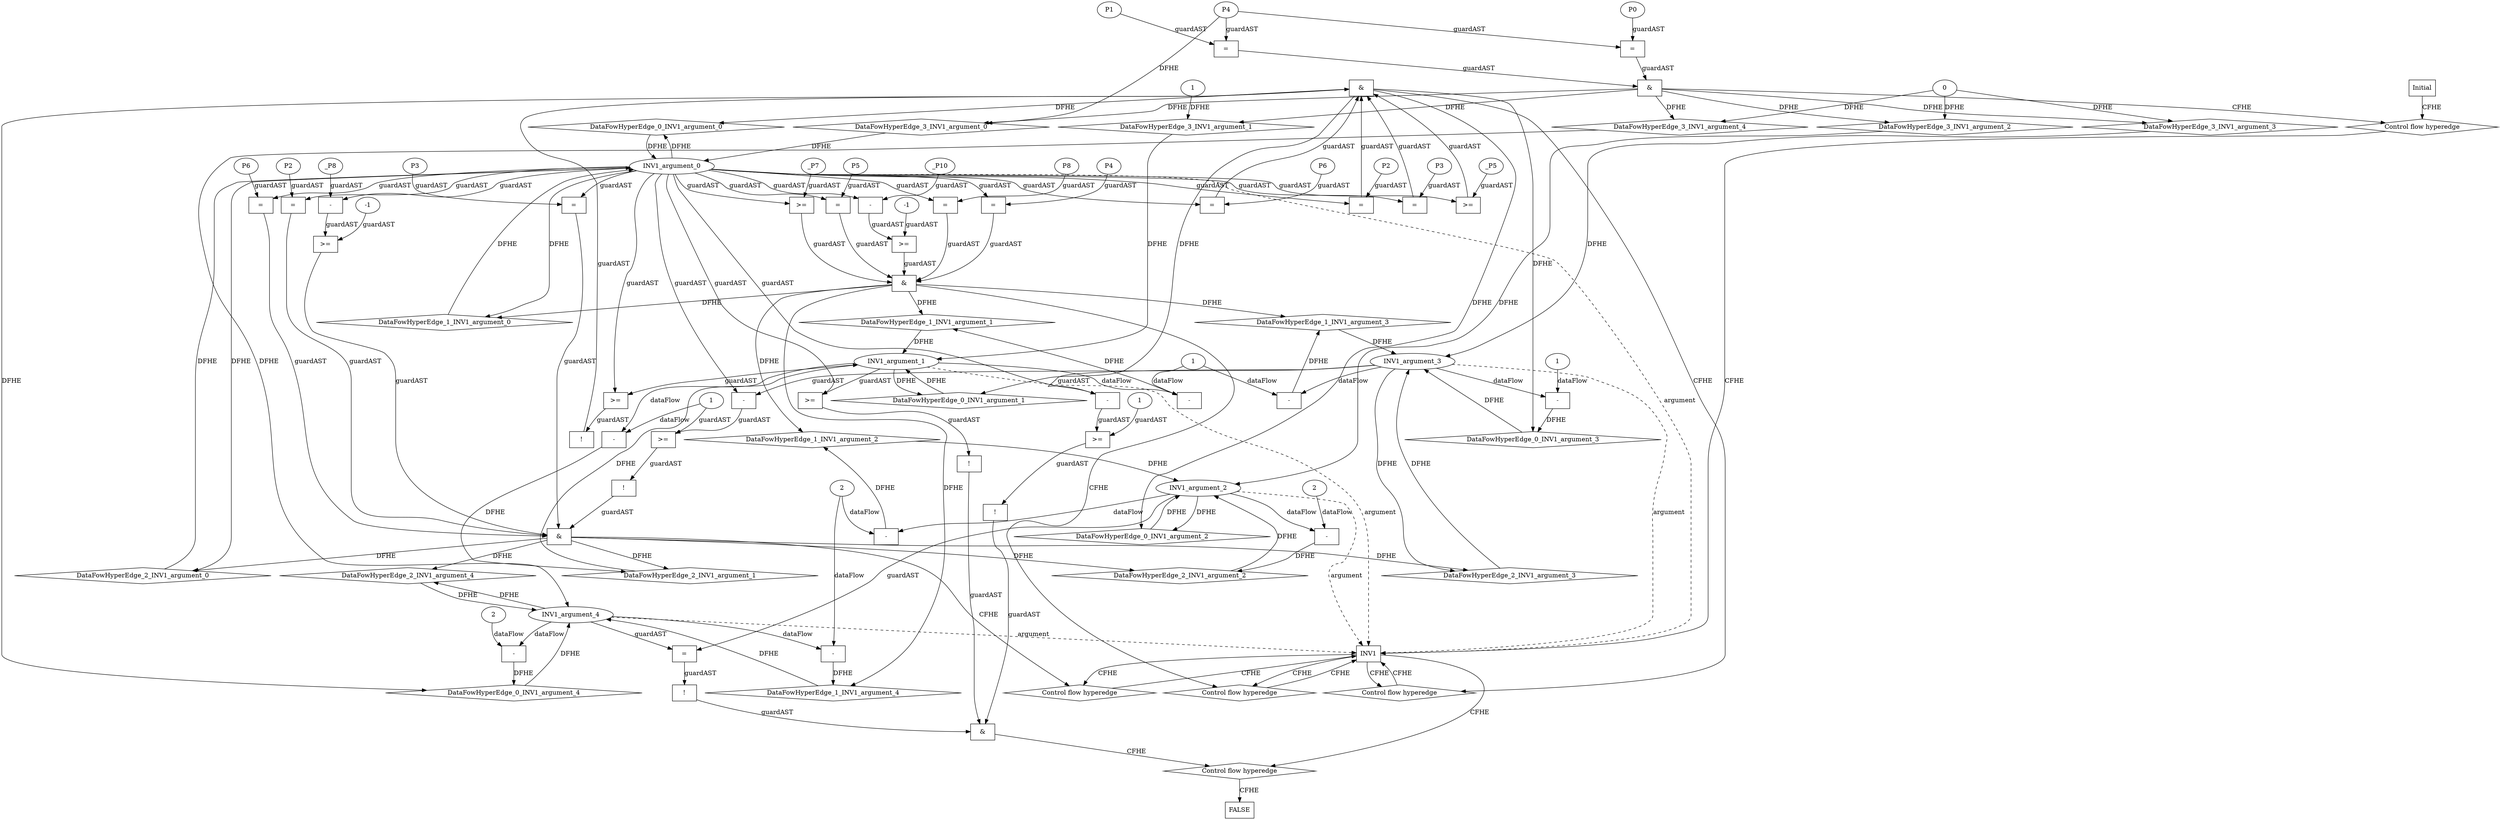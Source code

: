 digraph dag {
"INV1" [label="INV1" nodeName="INV1" class=CONTROL  shape="rect"];
FALSE [label="FALSE" nodeName=FALSE class=CONTROL  shape="rect"];
Initial [label="Initial" nodeName=Initial class=CONTROL  shape="rect"];
ControlFowHyperEdge_0 [label="Control flow hyperedge" nodeName=ControlFowHyperEdge_0 class=controlFlowHyperEdge shape="diamond"];
"INV1" -> ControlFowHyperEdge_0 [label="CFHE"]
ControlFowHyperEdge_0 -> "INV1" [label="CFHE"]
ControlFowHyperEdge_1 [label="Control flow hyperedge" nodeName=ControlFowHyperEdge_1 class=controlFlowHyperEdge shape="diamond"];
"INV1" -> ControlFowHyperEdge_1 [label="CFHE"]
ControlFowHyperEdge_1 -> "INV1" [label="CFHE"]
ControlFowHyperEdge_2 [label="Control flow hyperedge" nodeName=ControlFowHyperEdge_2 class=controlFlowHyperEdge shape="diamond"];
"INV1" -> ControlFowHyperEdge_2 [label="CFHE"]
ControlFowHyperEdge_2 -> "INV1" [label="CFHE"]
ControlFowHyperEdge_3 [label="Control flow hyperedge" nodeName=ControlFowHyperEdge_3 class=controlFlowHyperEdge shape="diamond"];
"Initial" -> ControlFowHyperEdge_3 [label="CFHE"]
ControlFowHyperEdge_3 -> "INV1" [label="CFHE"]
ControlFowHyperEdge_4 [label="Control flow hyperedge" nodeName=ControlFowHyperEdge_4 class=controlFlowHyperEdge shape="diamond"];
"INV1" -> ControlFowHyperEdge_4 [label="CFHE"]
ControlFowHyperEdge_4 -> "FALSE" [label="CFHE"]
"INV1_argument_0" [label="INV1_argument_0" nodeName=argument0 class=argument  head="INV1" shape="oval"];
"INV1_argument_0" -> "INV1"[label="argument" style="dashed"]
"INV1_argument_1" [label="INV1_argument_1" nodeName=argument1 class=argument  head="INV1" shape="oval"];
"INV1_argument_1" -> "INV1"[label="argument" style="dashed"]
"INV1_argument_2" [label="INV1_argument_2" nodeName=argument2 class=argument  head="INV1" shape="oval"];
"INV1_argument_2" -> "INV1"[label="argument" style="dashed"]
"INV1_argument_3" [label="INV1_argument_3" nodeName=argument3 class=argument  head="INV1" shape="oval"];
"INV1_argument_3" -> "INV1"[label="argument" style="dashed"]
"INV1_argument_4" [label="INV1_argument_4" nodeName=argument4 class=argument  head="INV1" shape="oval"];
"INV1_argument_4" -> "INV1"[label="argument" style="dashed"]

"xxxINV1___INV1_0xxx_and" [label="&" nodeName="xxxINV1___INV1_0xxx_and" class=Operator shape="rect"];
"xxxINV1___INV1_0xxxguard1_node_0" [label="=" nodeName="xxxINV1___INV1_0xxxguard1_node_0" class=Operator  shape="rect"];
"xxxINV1___INV1_0xxxguard1_node_1" [label="P6" nodeName="xxxINV1___INV1_0xxxguard1_node_1" class=symbolicConstant ];
"xxxINV1___INV1_0xxxguard1_node_1" -> "xxxINV1___INV1_0xxxguard1_node_0"[label="guardAST"]
"INV1_argument_0" -> "xxxINV1___INV1_0xxxguard1_node_0"[label="guardAST"]

"xxxINV1___INV1_0xxxguard1_node_0" -> "xxxINV1___INV1_0xxx_and" [label="guardAST"];
"xxxINV1___INV1_0xxxguard2_node_0" [label="!" nodeName="xxxINV1___INV1_0xxxguard2_node_0" class=Operator shape="rect"];
"xxxINV1___INV1_0xxxguard2_node_1" [label=">=" nodeName="xxxINV1___INV1_0xxxguard2_node_1" class=Operator  shape="rect"];
"xxxINV1___INV1_0xxxguard2_node_1" -> "xxxINV1___INV1_0xxxguard2_node_0"[label="guardAST"]
"INV1_argument_0" -> "xxxINV1___INV1_0xxxguard2_node_1"[label="guardAST"]
"INV1_argument_1" -> "xxxINV1___INV1_0xxxguard2_node_1"[label="guardAST"]

"xxxINV1___INV1_0xxxguard2_node_0" -> "xxxINV1___INV1_0xxx_and" [label="guardAST"];
"xxxINV1___INV1_0xxxguard_0_node_0" [label="=" nodeName="xxxINV1___INV1_0xxxguard_0_node_0" class=Operator  shape="rect"];
"xxxINV1___INV1_0xxxguard_0_node_1" [label="P2" nodeName="xxxINV1___INV1_0xxxguard_0_node_1" class=symbolicConstant ];
"xxxINV1___INV1_0xxxguard_0_node_1" -> "xxxINV1___INV1_0xxxguard_0_node_0"[label="guardAST"]
"INV1_argument_0" -> "xxxINV1___INV1_0xxxguard_0_node_0"[label="guardAST"]

"xxxINV1___INV1_0xxxguard_0_node_0" -> "xxxINV1___INV1_0xxx_and" [label="guardAST"];
"xxxINV1___INV1_0xxxguard4_node_0" [label="=" nodeName="xxxINV1___INV1_0xxxguard4_node_0" class=Operator  shape="rect"];
"xxxINV1___INV1_0xxxguard4_node_1" [label="P3" nodeName="xxxINV1___INV1_0xxxguard4_node_1" class=symbolicConstant ];
"xxxINV1___INV1_0xxxguard4_node_1" -> "xxxINV1___INV1_0xxxguard4_node_0"[label="guardAST"]
"INV1_argument_0" -> "xxxINV1___INV1_0xxxguard4_node_0"[label="guardAST"]

"xxxINV1___INV1_0xxxguard4_node_0" -> "xxxINV1___INV1_0xxx_and" [label="guardAST"];
"xxxINV1___INV1_0xxxguard3_node_0" [label=">=" nodeName="xxxINV1___INV1_0xxxguard3_node_0" class=Operator  shape="rect"];
"xxxINV1___INV1_0xxxguard3_node_2" [label="_P5" nodeName="xxxINV1___INV1_0xxxguard3_node_2" class=symbolicConstant ];
"INV1_argument_0" -> "xxxINV1___INV1_0xxxguard3_node_0"[label="guardAST"]
"xxxINV1___INV1_0xxxguard3_node_2" -> "xxxINV1___INV1_0xxxguard3_node_0"[label="guardAST"]

"xxxINV1___INV1_0xxxguard3_node_0" -> "xxxINV1___INV1_0xxx_and" [label="guardAST"];
"xxxINV1___INV1_0xxx_and" -> "ControlFowHyperEdge_0" [label="CFHE"];
"xxxINV1___INV1_0xxxdataFlow_0_node_0" [label="-" nodeName="xxxINV1___INV1_0xxxdataFlow_0_node_0" class= Operator shape="rect"];
"xxxINV1___INV1_0xxxdataFlow_0_node_2" [label="1" nodeName="xxxINV1___INV1_0xxxdataFlow_0_node_2" class=IdealInt ];
"INV1_argument_3" -> "xxxINV1___INV1_0xxxdataFlow_0_node_0"[label="dataFlow"]
"xxxINV1___INV1_0xxxdataFlow_0_node_2" -> "xxxINV1___INV1_0xxxdataFlow_0_node_0"[label="dataFlow"]

"xxxINV1___INV1_0xxxdataFlow1_node_0" [label="-" nodeName="xxxINV1___INV1_0xxxdataFlow1_node_0" class= Operator shape="rect"];
"xxxINV1___INV1_0xxxdataFlow1_node_2" [label="2" nodeName="xxxINV1___INV1_0xxxdataFlow1_node_2" class=IdealInt ];
"INV1_argument_4" -> "xxxINV1___INV1_0xxxdataFlow1_node_0"[label="dataFlow"]
"xxxINV1___INV1_0xxxdataFlow1_node_2" -> "xxxINV1___INV1_0xxxdataFlow1_node_0"[label="dataFlow"]

"xxxINV1___INV1_1xxx_and" [label="&" nodeName="xxxINV1___INV1_1xxx_and" class=Operator shape="rect"];
"xxxINV1___INV1_1xxxguard2_node_0" [label=">=" nodeName="xxxINV1___INV1_1xxxguard2_node_0" class=Operator  shape="rect"];
"xxxINV1___INV1_1xxxguard2_node_1" [label="-" nodeName="xxxINV1___INV1_1xxxguard2_node_1" class= Operator shape="rect"];
"xxxINV1___INV1_1xxxguard2_node_3" [label="_P10" nodeName="xxxINV1___INV1_1xxxguard2_node_3" class=symbolicConstant ];
"xxxINV1___INV1_1xxxguard2_node_4" [label="-1" nodeName="xxxINV1___INV1_1xxxguard2_node_4" class=IdealInt ];
"xxxINV1___INV1_1xxxguard2_node_1" -> "xxxINV1___INV1_1xxxguard2_node_0"[label="guardAST"]
"xxxINV1___INV1_1xxxguard2_node_4" -> "xxxINV1___INV1_1xxxguard2_node_0"[label="guardAST"]
"INV1_argument_0" -> "xxxINV1___INV1_1xxxguard2_node_1"[label="guardAST"]
"xxxINV1___INV1_1xxxguard2_node_3" -> "xxxINV1___INV1_1xxxguard2_node_1"[label="guardAST"]

"xxxINV1___INV1_1xxxguard2_node_0" -> "xxxINV1___INV1_1xxx_and" [label="guardAST"];
"xxxINV1___INV1_1xxxguard3_node_0" [label=">=" nodeName="xxxINV1___INV1_1xxxguard3_node_0" class=Operator  shape="rect"];
"xxxINV1___INV1_1xxxguard3_node_2" [label="_P7" nodeName="xxxINV1___INV1_1xxxguard3_node_2" class=symbolicConstant ];
"INV1_argument_0" -> "xxxINV1___INV1_1xxxguard3_node_0"[label="guardAST"]
"xxxINV1___INV1_1xxxguard3_node_2" -> "xxxINV1___INV1_1xxxguard3_node_0"[label="guardAST"]

"xxxINV1___INV1_1xxxguard3_node_0" -> "xxxINV1___INV1_1xxx_and" [label="guardAST"];
"xxxINV1___INV1_1xxxguard_0_node_0" [label="=" nodeName="xxxINV1___INV1_1xxxguard_0_node_0" class=Operator  shape="rect"];
"xxxINV1___INV1_1xxxguard_0_node_1" [label="P4" nodeName="xxxINV1___INV1_1xxxguard_0_node_1" class=symbolicConstant ];
"xxxINV1___INV1_1xxxguard_0_node_1" -> "xxxINV1___INV1_1xxxguard_0_node_0"[label="guardAST"]
"INV1_argument_0" -> "xxxINV1___INV1_1xxxguard_0_node_0"[label="guardAST"]

"xxxINV1___INV1_1xxxguard_0_node_0" -> "xxxINV1___INV1_1xxx_and" [label="guardAST"];
"xxxINV1___INV1_1xxxguard4_node_0" [label="=" nodeName="xxxINV1___INV1_1xxxguard4_node_0" class=Operator  shape="rect"];
"xxxINV1___INV1_1xxxguard4_node_1" [label="P5" nodeName="xxxINV1___INV1_1xxxguard4_node_1" class=symbolicConstant ];
"xxxINV1___INV1_1xxxguard4_node_1" -> "xxxINV1___INV1_1xxxguard4_node_0"[label="guardAST"]
"INV1_argument_0" -> "xxxINV1___INV1_1xxxguard4_node_0"[label="guardAST"]

"xxxINV1___INV1_1xxxguard4_node_0" -> "xxxINV1___INV1_1xxx_and" [label="guardAST"];
"xxxINV1___INV1_1xxxguard1_node_0" [label="=" nodeName="xxxINV1___INV1_1xxxguard1_node_0" class=Operator  shape="rect"];
"xxxINV1___INV1_1xxxguard1_node_1" [label="P8" nodeName="xxxINV1___INV1_1xxxguard1_node_1" class=symbolicConstant ];
"xxxINV1___INV1_1xxxguard1_node_1" -> "xxxINV1___INV1_1xxxguard1_node_0"[label="guardAST"]
"INV1_argument_0" -> "xxxINV1___INV1_1xxxguard1_node_0"[label="guardAST"]

"xxxINV1___INV1_1xxxguard1_node_0" -> "xxxINV1___INV1_1xxx_and" [label="guardAST"];
"xxxINV1___INV1_1xxx_and" -> "ControlFowHyperEdge_1" [label="CFHE"];
"xxxINV1___INV1_1xxxdataFlow_0_node_0" [label="-" nodeName="xxxINV1___INV1_1xxxdataFlow_0_node_0" class= Operator shape="rect"];
"xxxINV1___INV1_1xxxdataFlow_0_node_2" [label="1" nodeName="xxxINV1___INV1_1xxxdataFlow_0_node_2" class=IdealInt ];
"INV1_argument_1" -> "xxxINV1___INV1_1xxxdataFlow_0_node_0"[label="dataFlow"]
"xxxINV1___INV1_1xxxdataFlow_0_node_2" -> "xxxINV1___INV1_1xxxdataFlow_0_node_0"[label="dataFlow"]

"xxxINV1___INV1_1xxxdataFlow1_node_0" [label="-" nodeName="xxxINV1___INV1_1xxxdataFlow1_node_0" class= Operator shape="rect"];
"INV1_argument_3" -> "xxxINV1___INV1_1xxxdataFlow1_node_0"[label="dataFlow"]
"xxxINV1___INV1_1xxxdataFlow_0_node_2" -> "xxxINV1___INV1_1xxxdataFlow1_node_0"[label="dataFlow"]

"xxxINV1___INV1_1xxxdataFlow2_node_0" [label="-" nodeName="xxxINV1___INV1_1xxxdataFlow2_node_0" class= Operator shape="rect"];
"xxxINV1___INV1_1xxxdataFlow2_node_2" [label="2" nodeName="xxxINV1___INV1_1xxxdataFlow2_node_2" class=IdealInt ];
"INV1_argument_2" -> "xxxINV1___INV1_1xxxdataFlow2_node_0"[label="dataFlow"]
"xxxINV1___INV1_1xxxdataFlow2_node_2" -> "xxxINV1___INV1_1xxxdataFlow2_node_0"[label="dataFlow"]

"xxxINV1___INV1_1xxxdataFlow3_node_0" [label="-" nodeName="xxxINV1___INV1_1xxxdataFlow3_node_0" class= Operator shape="rect"];
"INV1_argument_4" -> "xxxINV1___INV1_1xxxdataFlow3_node_0"[label="dataFlow"]
"xxxINV1___INV1_1xxxdataFlow2_node_2" -> "xxxINV1___INV1_1xxxdataFlow3_node_0"[label="dataFlow"]

"xxxINV1___INV1_2xxx_and" [label="&" nodeName="xxxINV1___INV1_2xxx_and" class=Operator shape="rect"];
"xxxINV1___INV1_2xxxguard3_node_0" [label=">=" nodeName="xxxINV1___INV1_2xxxguard3_node_0" class=Operator  shape="rect"];
"xxxINV1___INV1_2xxxguard3_node_1" [label="-" nodeName="xxxINV1___INV1_2xxxguard3_node_1" class= Operator shape="rect"];
"xxxINV1___INV1_2xxxguard3_node_3" [label="_P8" nodeName="xxxINV1___INV1_2xxxguard3_node_3" class=symbolicConstant ];
"xxxINV1___INV1_2xxxguard3_node_4" [label="-1" nodeName="xxxINV1___INV1_2xxxguard3_node_4" class=IdealInt ];
"xxxINV1___INV1_2xxxguard3_node_1" -> "xxxINV1___INV1_2xxxguard3_node_0"[label="guardAST"]
"xxxINV1___INV1_2xxxguard3_node_4" -> "xxxINV1___INV1_2xxxguard3_node_0"[label="guardAST"]
"INV1_argument_0" -> "xxxINV1___INV1_2xxxguard3_node_1"[label="guardAST"]
"xxxINV1___INV1_2xxxguard3_node_3" -> "xxxINV1___INV1_2xxxguard3_node_1"[label="guardAST"]

"xxxINV1___INV1_2xxxguard3_node_0" -> "xxxINV1___INV1_2xxx_and" [label="guardAST"];
"xxxINV1___INV1_2xxxguard4_node_0" [label="=" nodeName="xxxINV1___INV1_2xxxguard4_node_0" class=Operator  shape="rect"];
"xxxINV1___INV1_2xxxguard4_node_1" [label="P3" nodeName="xxxINV1___INV1_2xxxguard4_node_1" class=symbolicConstant ];
"xxxINV1___INV1_2xxxguard4_node_1" -> "xxxINV1___INV1_2xxxguard4_node_0"[label="guardAST"]
"INV1_argument_0" -> "xxxINV1___INV1_2xxxguard4_node_0"[label="guardAST"]

"xxxINV1___INV1_2xxxguard4_node_0" -> "xxxINV1___INV1_2xxx_and" [label="guardAST"];
"xxxINV1___INV1_2xxxguard_0_node_0" [label="=" nodeName="xxxINV1___INV1_2xxxguard_0_node_0" class=Operator  shape="rect"];
"xxxINV1___INV1_2xxxguard_0_node_1" [label="P2" nodeName="xxxINV1___INV1_2xxxguard_0_node_1" class=symbolicConstant ];
"xxxINV1___INV1_2xxxguard_0_node_1" -> "xxxINV1___INV1_2xxxguard_0_node_0"[label="guardAST"]
"INV1_argument_0" -> "xxxINV1___INV1_2xxxguard_0_node_0"[label="guardAST"]

"xxxINV1___INV1_2xxxguard_0_node_0" -> "xxxINV1___INV1_2xxx_and" [label="guardAST"];
"xxxINV1___INV1_2xxxguard2_node_0" [label="!" nodeName="xxxINV1___INV1_2xxxguard2_node_0" class=Operator shape="rect"];
"xxxINV1___INV1_2xxxguard2_node_1" [label=">=" nodeName="xxxINV1___INV1_2xxxguard2_node_1" class=Operator  shape="rect"];
"xxxINV1___INV1_2xxxguard2_node_2" [label="-" nodeName="xxxINV1___INV1_2xxxguard2_node_2" class= Operator shape="rect"];
"xxxINV1___INV1_2xxxguard2_node_1" -> "xxxINV1___INV1_2xxxguard2_node_0"[label="guardAST"]
"xxxINV1___INV1_2xxxguard2_node_2" -> "xxxINV1___INV1_2xxxguard2_node_1"[label="guardAST"]
"xxxINV1___INV1_2xxxdataFlow_0_node_2" -> "xxxINV1___INV1_2xxxguard2_node_1"[label="guardAST"]
"INV1_argument_0" -> "xxxINV1___INV1_2xxxguard2_node_2"[label="guardAST"]
"INV1_argument_3" -> "xxxINV1___INV1_2xxxguard2_node_2"[label="guardAST"]

"xxxINV1___INV1_2xxxguard2_node_0" -> "xxxINV1___INV1_2xxx_and" [label="guardAST"];
"xxxINV1___INV1_2xxxguard1_node_0" [label="=" nodeName="xxxINV1___INV1_2xxxguard1_node_0" class=Operator  shape="rect"];
"xxxINV1___INV1_2xxxguard1_node_1" [label="P6" nodeName="xxxINV1___INV1_2xxxguard1_node_1" class=symbolicConstant ];
"xxxINV1___INV1_2xxxguard1_node_1" -> "xxxINV1___INV1_2xxxguard1_node_0"[label="guardAST"]
"INV1_argument_0" -> "xxxINV1___INV1_2xxxguard1_node_0"[label="guardAST"]

"xxxINV1___INV1_2xxxguard1_node_0" -> "xxxINV1___INV1_2xxx_and" [label="guardAST"];
"xxxINV1___INV1_2xxx_and" -> "ControlFowHyperEdge_2" [label="CFHE"];
"xxxINV1___INV1_2xxxdataFlow_0_node_0" [label="-" nodeName="xxxINV1___INV1_2xxxdataFlow_0_node_0" class= Operator shape="rect"];
"xxxINV1___INV1_2xxxdataFlow_0_node_2" [label="1" nodeName="xxxINV1___INV1_2xxxdataFlow_0_node_2" class=IdealInt ];
"INV1_argument_1" -> "xxxINV1___INV1_2xxxdataFlow_0_node_0"[label="dataFlow"]
"xxxINV1___INV1_2xxxdataFlow_0_node_2" -> "xxxINV1___INV1_2xxxdataFlow_0_node_0"[label="dataFlow"]

"xxxINV1___INV1_2xxxdataFlow1_node_0" [label="-" nodeName="xxxINV1___INV1_2xxxdataFlow1_node_0" class= Operator shape="rect"];
"xxxINV1___INV1_2xxxdataFlow1_node_2" [label="2" nodeName="xxxINV1___INV1_2xxxdataFlow1_node_2" class=IdealInt ];
"INV1_argument_2" -> "xxxINV1___INV1_2xxxdataFlow1_node_0"[label="dataFlow"]
"xxxINV1___INV1_2xxxdataFlow1_node_2" -> "xxxINV1___INV1_2xxxdataFlow1_node_0"[label="dataFlow"]

"xxxINV1___Initial_3xxx_and" [label="&" nodeName="xxxINV1___Initial_3xxx_and" class=Operator shape="rect"];
"xxxINV1___Initial_3xxxguard_0_node_0" [label="=" nodeName="xxxINV1___Initial_3xxxguard_0_node_0" class=Operator  shape="rect"];
"xxxINV1___Initial_3xxxguard_0_node_1" [label="P0" nodeName="xxxINV1___Initial_3xxxguard_0_node_1" class=symbolicConstant ];
"xxxINV1___Initial_3xxxguard_0_node_1" -> "xxxINV1___Initial_3xxxguard_0_node_0"[label="guardAST"]
"xxxINV1___Initial_3xxxdataFlow4_node_0" -> "xxxINV1___Initial_3xxxguard_0_node_0"[label="guardAST"]

"xxxINV1___Initial_3xxxguard_0_node_0" -> "xxxINV1___Initial_3xxx_and" [label="guardAST"];
"xxxINV1___Initial_3xxxguard1_node_0" [label="=" nodeName="xxxINV1___Initial_3xxxguard1_node_0" class=Operator  shape="rect"];
"xxxINV1___Initial_3xxxguard1_node_1" [label="P1" nodeName="xxxINV1___Initial_3xxxguard1_node_1" class=symbolicConstant ];
"xxxINV1___Initial_3xxxguard1_node_1" -> "xxxINV1___Initial_3xxxguard1_node_0"[label="guardAST"]
"xxxINV1___Initial_3xxxdataFlow4_node_0" -> "xxxINV1___Initial_3xxxguard1_node_0"[label="guardAST"]

"xxxINV1___Initial_3xxxguard1_node_0" -> "xxxINV1___Initial_3xxx_and" [label="guardAST"];
"xxxINV1___Initial_3xxx_and" -> "ControlFowHyperEdge_3" [label="CFHE"];
"xxxINV1___Initial_3xxxdataFlow_0_node_0" [label="0" nodeName="xxxINV1___Initial_3xxxdataFlow_0_node_0" class=IdealInt ];

"xxxINV1___Initial_3xxxdataFlow1_node_0" [label="1" nodeName="xxxINV1___Initial_3xxxdataFlow1_node_0" class=IdealInt ];



"xxxINV1___Initial_3xxxdataFlow4_node_0" [label="P4" nodeName="xxxINV1___Initial_3xxxdataFlow4_node_0" class=symbolicConstant ];

"xxxFALSE___INV1_4xxx_and" [label="&" nodeName="xxxFALSE___INV1_4xxx_and" class=Operator shape="rect"];
"xxxFALSE___INV1_4xxxguard_0_node_0" [label="!" nodeName="xxxFALSE___INV1_4xxxguard_0_node_0" class=Operator shape="rect"];
"xxxFALSE___INV1_4xxxguard_0_node_1" [label="=" nodeName="xxxFALSE___INV1_4xxxguard_0_node_1" class=Operator  shape="rect"];
"xxxFALSE___INV1_4xxxguard_0_node_1" -> "xxxFALSE___INV1_4xxxguard_0_node_0"[label="guardAST"]
"INV1_argument_2" -> "xxxFALSE___INV1_4xxxguard_0_node_1"[label="guardAST"]
"INV1_argument_4" -> "xxxFALSE___INV1_4xxxguard_0_node_1"[label="guardAST"]

"xxxFALSE___INV1_4xxxguard_0_node_0" -> "xxxFALSE___INV1_4xxx_and" [label="guardAST"];
"xxxFALSE___INV1_4xxxguard1_node_0" [label="!" nodeName="xxxFALSE___INV1_4xxxguard1_node_0" class=Operator shape="rect"];
"xxxFALSE___INV1_4xxxguard1_node_1" [label=">=" nodeName="xxxFALSE___INV1_4xxxguard1_node_1" class=Operator  shape="rect"];
"xxxFALSE___INV1_4xxxguard1_node_2" [label="-" nodeName="xxxFALSE___INV1_4xxxguard1_node_2" class= Operator shape="rect"];
"xxxFALSE___INV1_4xxxguard1_node_5" [label="1" nodeName="xxxFALSE___INV1_4xxxguard1_node_5" class=IdealInt ];
"xxxFALSE___INV1_4xxxguard1_node_1" -> "xxxFALSE___INV1_4xxxguard1_node_0"[label="guardAST"]
"xxxFALSE___INV1_4xxxguard1_node_2" -> "xxxFALSE___INV1_4xxxguard1_node_1"[label="guardAST"]
"xxxFALSE___INV1_4xxxguard1_node_5" -> "xxxFALSE___INV1_4xxxguard1_node_1"[label="guardAST"]
"INV1_argument_0" -> "xxxFALSE___INV1_4xxxguard1_node_2"[label="guardAST"]
"INV1_argument_3" -> "xxxFALSE___INV1_4xxxguard1_node_2"[label="guardAST"]

"xxxFALSE___INV1_4xxxguard1_node_0" -> "xxxFALSE___INV1_4xxx_and" [label="guardAST"];
"xxxFALSE___INV1_4xxxguard2_node_0" [label="!" nodeName="xxxFALSE___INV1_4xxxguard2_node_0" class=Operator shape="rect"];
"xxxFALSE___INV1_4xxxguard2_node_1" [label=">=" nodeName="xxxFALSE___INV1_4xxxguard2_node_1" class=Operator  shape="rect"];
"xxxFALSE___INV1_4xxxguard2_node_1" -> "xxxFALSE___INV1_4xxxguard2_node_0"[label="guardAST"]
"INV1_argument_0" -> "xxxFALSE___INV1_4xxxguard2_node_1"[label="guardAST"]
"INV1_argument_1" -> "xxxFALSE___INV1_4xxxguard2_node_1"[label="guardAST"]

"xxxFALSE___INV1_4xxxguard2_node_0" -> "xxxFALSE___INV1_4xxx_and" [label="guardAST"];
"xxxFALSE___INV1_4xxx_and" -> "ControlFowHyperEdge_4" [label="CFHE"];
"INV1_argument_0" -> "DataFowHyperEdge_0_INV1_argument_0"[label="DFHE"]
"DataFowHyperEdge_0_INV1_argument_0" [label="DataFowHyperEdge_0_INV1_argument_0" nodeName="DataFowHyperEdge_0_INV1_argument_0" class=DataFlowHyperedge shape="diamond"];
"DataFowHyperEdge_0_INV1_argument_0" -> "INV1_argument_0"[label="DFHE"]
"xxxINV1___INV1_0xxx_and" -> "DataFowHyperEdge_0_INV1_argument_0"[label="DFHE"]
"INV1_argument_1" -> "DataFowHyperEdge_0_INV1_argument_1"[label="DFHE"]
"DataFowHyperEdge_0_INV1_argument_1" [label="DataFowHyperEdge_0_INV1_argument_1" nodeName="DataFowHyperEdge_0_INV1_argument_1" class=DataFlowHyperedge shape="diamond"];
"DataFowHyperEdge_0_INV1_argument_1" -> "INV1_argument_1"[label="DFHE"]
"xxxINV1___INV1_0xxx_and" -> "DataFowHyperEdge_0_INV1_argument_1"[label="DFHE"]
"INV1_argument_2" -> "DataFowHyperEdge_0_INV1_argument_2"[label="DFHE"]
"DataFowHyperEdge_0_INV1_argument_2" [label="DataFowHyperEdge_0_INV1_argument_2" nodeName="DataFowHyperEdge_0_INV1_argument_2" class=DataFlowHyperedge shape="diamond"];
"DataFowHyperEdge_0_INV1_argument_2" -> "INV1_argument_2"[label="DFHE"]
"xxxINV1___INV1_0xxx_and" -> "DataFowHyperEdge_0_INV1_argument_2"[label="DFHE"]
"INV1_argument_0" -> "DataFowHyperEdge_1_INV1_argument_0"[label="DFHE"]
"DataFowHyperEdge_1_INV1_argument_0" [label="DataFowHyperEdge_1_INV1_argument_0" nodeName="DataFowHyperEdge_1_INV1_argument_0" class=DataFlowHyperedge shape="diamond"];
"DataFowHyperEdge_1_INV1_argument_0" -> "INV1_argument_0"[label="DFHE"]
"xxxINV1___INV1_1xxx_and" -> "DataFowHyperEdge_1_INV1_argument_0"[label="DFHE"]
"INV1_argument_0" -> "DataFowHyperEdge_2_INV1_argument_0"[label="DFHE"]
"DataFowHyperEdge_2_INV1_argument_0" [label="DataFowHyperEdge_2_INV1_argument_0" nodeName="DataFowHyperEdge_2_INV1_argument_0" class=DataFlowHyperedge shape="diamond"];
"DataFowHyperEdge_2_INV1_argument_0" -> "INV1_argument_0"[label="DFHE"]
"xxxINV1___INV1_2xxx_and" -> "DataFowHyperEdge_2_INV1_argument_0"[label="DFHE"]
"INV1_argument_3" -> "DataFowHyperEdge_2_INV1_argument_3"[label="DFHE"]
"DataFowHyperEdge_2_INV1_argument_3" [label="DataFowHyperEdge_2_INV1_argument_3" nodeName="DataFowHyperEdge_2_INV1_argument_3" class=DataFlowHyperedge shape="diamond"];
"DataFowHyperEdge_2_INV1_argument_3" -> "INV1_argument_3"[label="DFHE"]
"xxxINV1___INV1_2xxx_and" -> "DataFowHyperEdge_2_INV1_argument_3"[label="DFHE"]
"INV1_argument_4" -> "DataFowHyperEdge_2_INV1_argument_4"[label="DFHE"]
"DataFowHyperEdge_2_INV1_argument_4" [label="DataFowHyperEdge_2_INV1_argument_4" nodeName="DataFowHyperEdge_2_INV1_argument_4" class=DataFlowHyperedge shape="diamond"];
"DataFowHyperEdge_2_INV1_argument_4" -> "INV1_argument_4"[label="DFHE"]
"xxxINV1___INV1_2xxx_and" -> "DataFowHyperEdge_2_INV1_argument_4"[label="DFHE"]
"DataFowHyperEdge_0_INV1_argument_3" [label="DataFowHyperEdge_0_INV1_argument_3" nodeName="DataFowHyperEdge_0_INV1_argument_3" class=DataFlowHyperedge shape="diamond"];
"DataFowHyperEdge_0_INV1_argument_3" -> "INV1_argument_3"[label="DFHE"]
"xxxINV1___INV1_0xxx_and" -> "DataFowHyperEdge_0_INV1_argument_3"[label="DFHE"]
"xxxINV1___INV1_0xxxdataFlow_0_node_0" -> "DataFowHyperEdge_0_INV1_argument_3" [label="DFHE"];
"DataFowHyperEdge_0_INV1_argument_4" [label="DataFowHyperEdge_0_INV1_argument_4" nodeName="DataFowHyperEdge_0_INV1_argument_4" class=DataFlowHyperedge shape="diamond"];
"DataFowHyperEdge_0_INV1_argument_4" -> "INV1_argument_4"[label="DFHE"]
"xxxINV1___INV1_0xxx_and" -> "DataFowHyperEdge_0_INV1_argument_4"[label="DFHE"]
"xxxINV1___INV1_0xxxdataFlow1_node_0" -> "DataFowHyperEdge_0_INV1_argument_4" [label="DFHE"];
"DataFowHyperEdge_1_INV1_argument_1" [label="DataFowHyperEdge_1_INV1_argument_1" nodeName="DataFowHyperEdge_1_INV1_argument_1" class=DataFlowHyperedge shape="diamond"];
"DataFowHyperEdge_1_INV1_argument_1" -> "INV1_argument_1"[label="DFHE"]
"xxxINV1___INV1_1xxx_and" -> "DataFowHyperEdge_1_INV1_argument_1"[label="DFHE"]
"xxxINV1___INV1_1xxxdataFlow_0_node_0" -> "DataFowHyperEdge_1_INV1_argument_1" [label="DFHE"];
"DataFowHyperEdge_1_INV1_argument_2" [label="DataFowHyperEdge_1_INV1_argument_2" nodeName="DataFowHyperEdge_1_INV1_argument_2" class=DataFlowHyperedge shape="diamond"];
"DataFowHyperEdge_1_INV1_argument_2" -> "INV1_argument_2"[label="DFHE"]
"xxxINV1___INV1_1xxx_and" -> "DataFowHyperEdge_1_INV1_argument_2"[label="DFHE"]
"xxxINV1___INV1_1xxxdataFlow2_node_0" -> "DataFowHyperEdge_1_INV1_argument_2" [label="DFHE"];
"DataFowHyperEdge_1_INV1_argument_3" [label="DataFowHyperEdge_1_INV1_argument_3" nodeName="DataFowHyperEdge_1_INV1_argument_3" class=DataFlowHyperedge shape="diamond"];
"DataFowHyperEdge_1_INV1_argument_3" -> "INV1_argument_3"[label="DFHE"]
"xxxINV1___INV1_1xxx_and" -> "DataFowHyperEdge_1_INV1_argument_3"[label="DFHE"]
"xxxINV1___INV1_1xxxdataFlow1_node_0" -> "DataFowHyperEdge_1_INV1_argument_3" [label="DFHE"];
"DataFowHyperEdge_1_INV1_argument_4" [label="DataFowHyperEdge_1_INV1_argument_4" nodeName="DataFowHyperEdge_1_INV1_argument_4" class=DataFlowHyperedge shape="diamond"];
"DataFowHyperEdge_1_INV1_argument_4" -> "INV1_argument_4"[label="DFHE"]
"xxxINV1___INV1_1xxx_and" -> "DataFowHyperEdge_1_INV1_argument_4"[label="DFHE"]
"xxxINV1___INV1_1xxxdataFlow3_node_0" -> "DataFowHyperEdge_1_INV1_argument_4" [label="DFHE"];
"DataFowHyperEdge_2_INV1_argument_1" [label="DataFowHyperEdge_2_INV1_argument_1" nodeName="DataFowHyperEdge_2_INV1_argument_1" class=DataFlowHyperedge shape="diamond"];
"DataFowHyperEdge_2_INV1_argument_1" -> "INV1_argument_1"[label="DFHE"]
"xxxINV1___INV1_2xxx_and" -> "DataFowHyperEdge_2_INV1_argument_1"[label="DFHE"]
"xxxINV1___INV1_2xxxdataFlow_0_node_0" -> "DataFowHyperEdge_2_INV1_argument_1" [label="DFHE"];
"DataFowHyperEdge_2_INV1_argument_2" [label="DataFowHyperEdge_2_INV1_argument_2" nodeName="DataFowHyperEdge_2_INV1_argument_2" class=DataFlowHyperedge shape="diamond"];
"DataFowHyperEdge_2_INV1_argument_2" -> "INV1_argument_2"[label="DFHE"]
"xxxINV1___INV1_2xxx_and" -> "DataFowHyperEdge_2_INV1_argument_2"[label="DFHE"]
"xxxINV1___INV1_2xxxdataFlow1_node_0" -> "DataFowHyperEdge_2_INV1_argument_2" [label="DFHE"];
"DataFowHyperEdge_3_INV1_argument_0" [label="DataFowHyperEdge_3_INV1_argument_0" nodeName="DataFowHyperEdge_3_INV1_argument_0" class=DataFlowHyperedge shape="diamond"];
"DataFowHyperEdge_3_INV1_argument_0" -> "INV1_argument_0"[label="DFHE"]
"xxxINV1___Initial_3xxx_and" -> "DataFowHyperEdge_3_INV1_argument_0"[label="DFHE"]
"xxxINV1___Initial_3xxxdataFlow4_node_0" -> "DataFowHyperEdge_3_INV1_argument_0" [label="DFHE"];
"DataFowHyperEdge_3_INV1_argument_1" [label="DataFowHyperEdge_3_INV1_argument_1" nodeName="DataFowHyperEdge_3_INV1_argument_1" class=DataFlowHyperedge shape="diamond"];
"DataFowHyperEdge_3_INV1_argument_1" -> "INV1_argument_1"[label="DFHE"]
"xxxINV1___Initial_3xxx_and" -> "DataFowHyperEdge_3_INV1_argument_1"[label="DFHE"]
"xxxINV1___Initial_3xxxdataFlow1_node_0" -> "DataFowHyperEdge_3_INV1_argument_1" [label="DFHE"];
"DataFowHyperEdge_3_INV1_argument_2" [label="DataFowHyperEdge_3_INV1_argument_2" nodeName="DataFowHyperEdge_3_INV1_argument_2" class=DataFlowHyperedge shape="diamond"];
"DataFowHyperEdge_3_INV1_argument_2" -> "INV1_argument_2"[label="DFHE"]
"xxxINV1___Initial_3xxx_and" -> "DataFowHyperEdge_3_INV1_argument_2"[label="DFHE"]
"xxxINV1___Initial_3xxxdataFlow_0_node_0" -> "DataFowHyperEdge_3_INV1_argument_2" [label="DFHE"];
"DataFowHyperEdge_3_INV1_argument_3" [label="DataFowHyperEdge_3_INV1_argument_3" nodeName="DataFowHyperEdge_3_INV1_argument_3" class=DataFlowHyperedge shape="diamond"];
"DataFowHyperEdge_3_INV1_argument_3" -> "INV1_argument_3"[label="DFHE"]
"xxxINV1___Initial_3xxx_and" -> "DataFowHyperEdge_3_INV1_argument_3"[label="DFHE"]
"xxxINV1___Initial_3xxxdataFlow_0_node_0" -> "DataFowHyperEdge_3_INV1_argument_3" [label="DFHE"];
"DataFowHyperEdge_3_INV1_argument_4" [label="DataFowHyperEdge_3_INV1_argument_4" nodeName="DataFowHyperEdge_3_INV1_argument_4" class=DataFlowHyperedge shape="diamond"];
"DataFowHyperEdge_3_INV1_argument_4" -> "INV1_argument_4"[label="DFHE"]
"xxxINV1___Initial_3xxx_and" -> "DataFowHyperEdge_3_INV1_argument_4"[label="DFHE"]
"xxxINV1___Initial_3xxxdataFlow_0_node_0" -> "DataFowHyperEdge_3_INV1_argument_4" [label="DFHE"];




}
